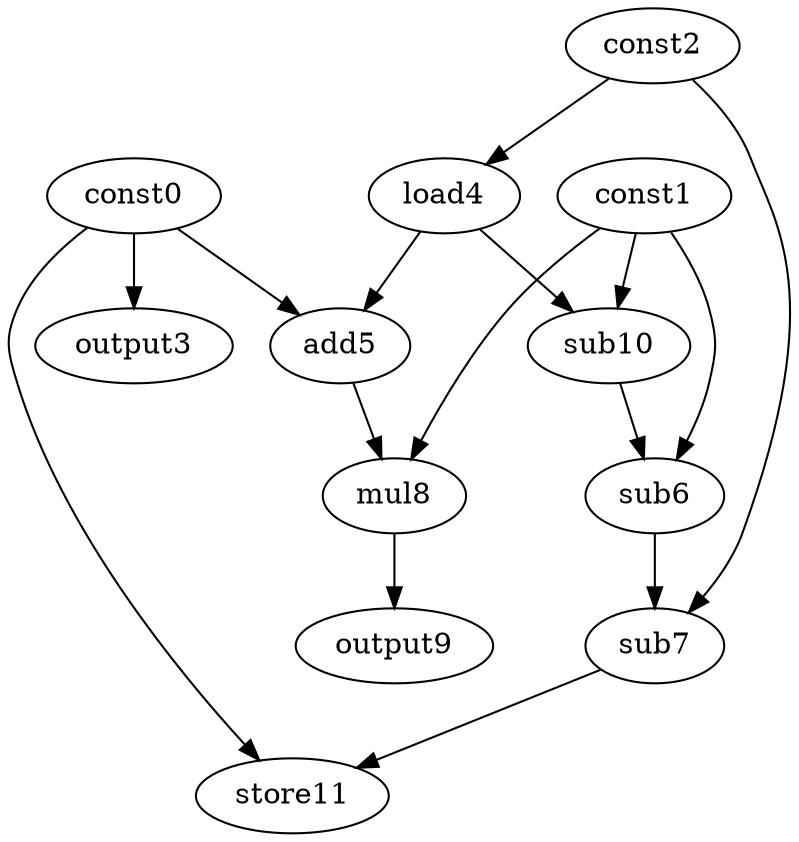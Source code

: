 digraph G { 
const0[opcode=const]; 
const1[opcode=const]; 
const2[opcode=const]; 
output3[opcode=output]; 
load4[opcode=load]; 
add5[opcode=add]; 
sub6[opcode=sub]; 
sub7[opcode=sub]; 
mul8[opcode=mul]; 
output9[opcode=output]; 
sub10[opcode=sub]; 
store11[opcode=store]; 
const0->output3[operand=0];
const2->load4[operand=0];
const0->add5[operand=0];
load4->add5[operand=1];
const1->sub10[operand=0];
load4->sub10[operand=1];
const1->sub6[operand=0];
sub10->sub6[operand=1];
const1->mul8[operand=0];
add5->mul8[operand=1];
const2->sub7[operand=0];
sub6->sub7[operand=1];
mul8->output9[operand=0];
sub7->store11[operand=0];
const0->store11[operand=1];
}
